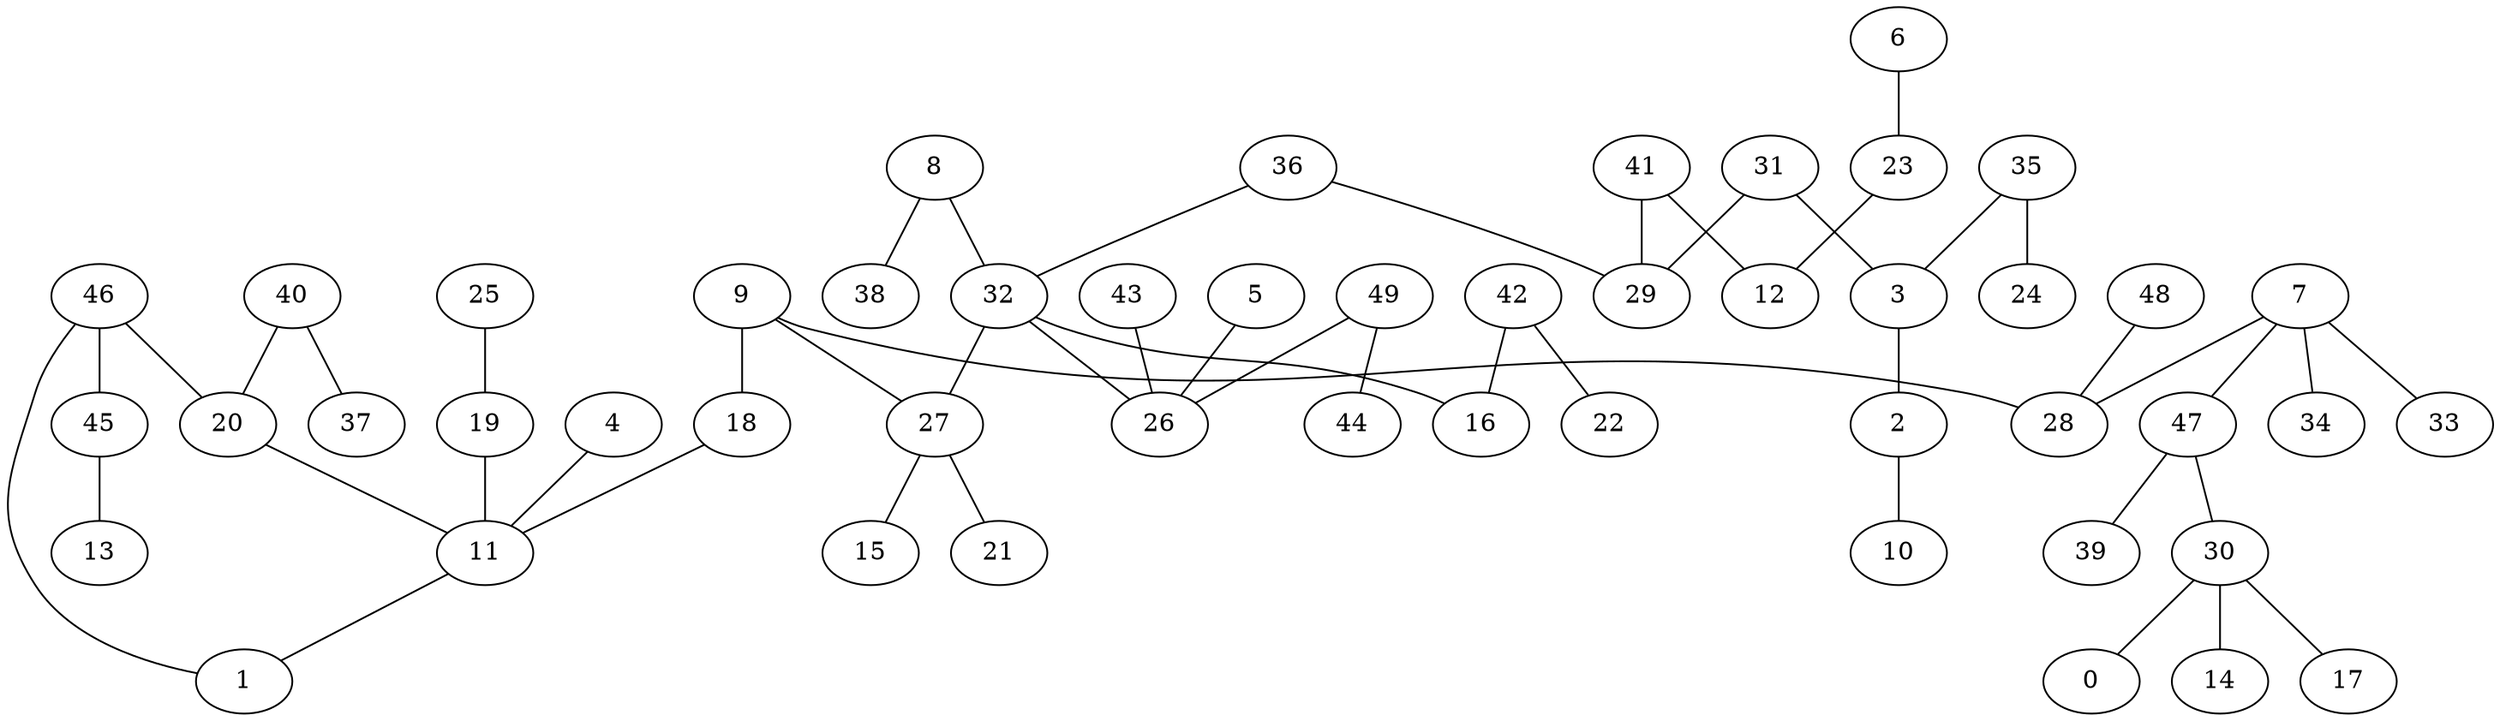 digraph GG_graph {

subgraph G_graph {
edge [color = black]
"46" -> "45" [dir = none]
"46" -> "20" [dir = none]
"5" -> "26" [dir = none]
"43" -> "26" [dir = none]
"40" -> "37" [dir = none]
"40" -> "20" [dir = none]
"23" -> "12" [dir = none]
"20" -> "11" [dir = none]
"36" -> "29" [dir = none]
"36" -> "32" [dir = none]
"47" -> "39" [dir = none]
"47" -> "30" [dir = none]
"6" -> "23" [dir = none]
"45" -> "13" [dir = none]
"30" -> "0" [dir = none]
"30" -> "14" [dir = none]
"30" -> "17" [dir = none]
"3" -> "2" [dir = none]
"8" -> "38" [dir = none]
"8" -> "32" [dir = none]
"32" -> "26" [dir = none]
"32" -> "16" [dir = none]
"32" -> "27" [dir = none]
"9" -> "18" [dir = none]
"9" -> "28" [dir = none]
"9" -> "27" [dir = none]
"35" -> "24" [dir = none]
"35" -> "3" [dir = none]
"27" -> "15" [dir = none]
"27" -> "21" [dir = none]
"49" -> "44" [dir = none]
"49" -> "26" [dir = none]
"42" -> "22" [dir = none]
"42" -> "16" [dir = none]
"41" -> "12" [dir = none]
"41" -> "29" [dir = none]
"7" -> "34" [dir = none]
"7" -> "47" [dir = none]
"7" -> "33" [dir = none]
"7" -> "28" [dir = none]
"18" -> "11" [dir = none]
"11" -> "1" [dir = none]
"48" -> "28" [dir = none]
"31" -> "3" [dir = none]
"31" -> "29" [dir = none]
"4" -> "11" [dir = none]
"19" -> "11" [dir = none]
"25" -> "19" [dir = none]
"2" -> "10" [dir = none]
"46" -> "1" [dir = none]
}

}
